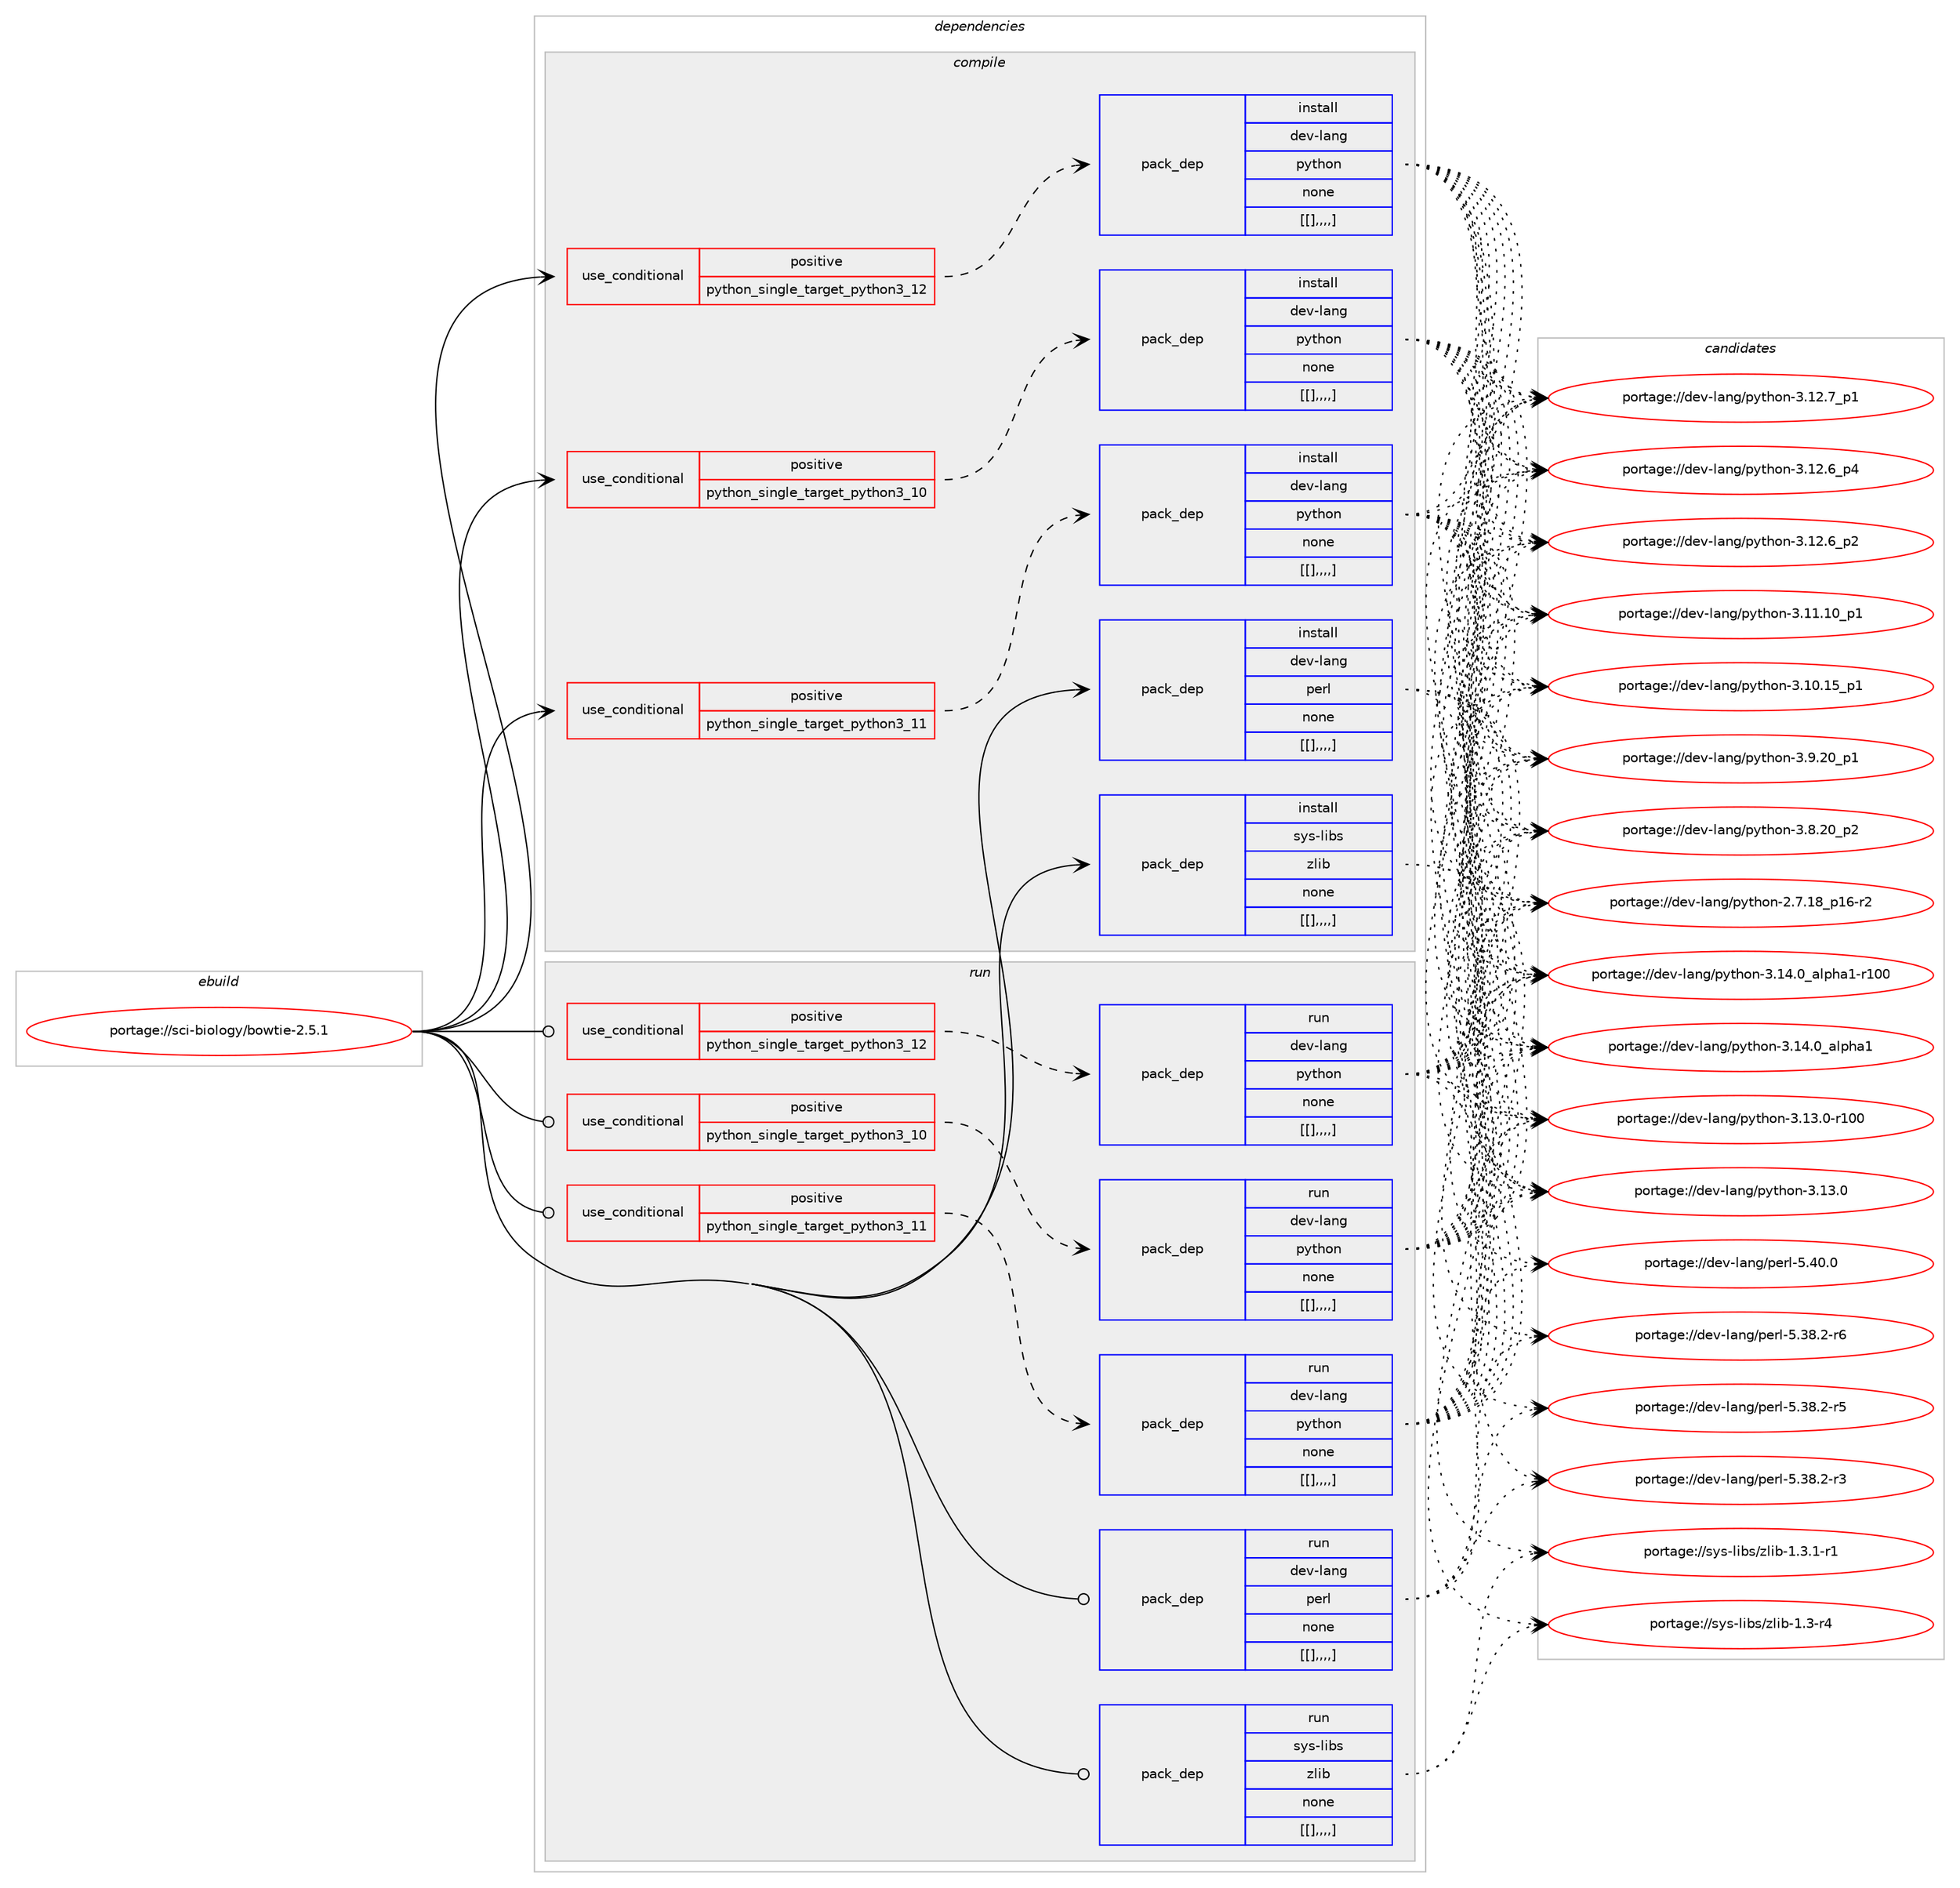 digraph prolog {

# *************
# Graph options
# *************

newrank=true;
concentrate=true;
compound=true;
graph [rankdir=LR,fontname=Helvetica,fontsize=10,ranksep=1.5];#, ranksep=2.5, nodesep=0.2];
edge  [arrowhead=vee];
node  [fontname=Helvetica,fontsize=10];

# **********
# The ebuild
# **********

subgraph cluster_leftcol {
color=gray;
label=<<i>ebuild</i>>;
id [label="portage://sci-biology/bowtie-2.5.1", color=red, width=4, href="../sci-biology/bowtie-2.5.1.svg"];
}

# ****************
# The dependencies
# ****************

subgraph cluster_midcol {
color=gray;
label=<<i>dependencies</i>>;
subgraph cluster_compile {
fillcolor="#eeeeee";
style=filled;
label=<<i>compile</i>>;
subgraph cond110262 {
dependency415481 [label=<<TABLE BORDER="0" CELLBORDER="1" CELLSPACING="0" CELLPADDING="4"><TR><TD ROWSPAN="3" CELLPADDING="10">use_conditional</TD></TR><TR><TD>positive</TD></TR><TR><TD>python_single_target_python3_10</TD></TR></TABLE>>, shape=none, color=red];
subgraph pack302120 {
dependency415489 [label=<<TABLE BORDER="0" CELLBORDER="1" CELLSPACING="0" CELLPADDING="4" WIDTH="220"><TR><TD ROWSPAN="6" CELLPADDING="30">pack_dep</TD></TR><TR><TD WIDTH="110">install</TD></TR><TR><TD>dev-lang</TD></TR><TR><TD>python</TD></TR><TR><TD>none</TD></TR><TR><TD>[[],,,,]</TD></TR></TABLE>>, shape=none, color=blue];
}
dependency415481:e -> dependency415489:w [weight=20,style="dashed",arrowhead="vee"];
}
id:e -> dependency415481:w [weight=20,style="solid",arrowhead="vee"];
subgraph cond110265 {
dependency415496 [label=<<TABLE BORDER="0" CELLBORDER="1" CELLSPACING="0" CELLPADDING="4"><TR><TD ROWSPAN="3" CELLPADDING="10">use_conditional</TD></TR><TR><TD>positive</TD></TR><TR><TD>python_single_target_python3_11</TD></TR></TABLE>>, shape=none, color=red];
subgraph pack302131 {
dependency415504 [label=<<TABLE BORDER="0" CELLBORDER="1" CELLSPACING="0" CELLPADDING="4" WIDTH="220"><TR><TD ROWSPAN="6" CELLPADDING="30">pack_dep</TD></TR><TR><TD WIDTH="110">install</TD></TR><TR><TD>dev-lang</TD></TR><TR><TD>python</TD></TR><TR><TD>none</TD></TR><TR><TD>[[],,,,]</TD></TR></TABLE>>, shape=none, color=blue];
}
dependency415496:e -> dependency415504:w [weight=20,style="dashed",arrowhead="vee"];
}
id:e -> dependency415496:w [weight=20,style="solid",arrowhead="vee"];
subgraph cond110268 {
dependency415510 [label=<<TABLE BORDER="0" CELLBORDER="1" CELLSPACING="0" CELLPADDING="4"><TR><TD ROWSPAN="3" CELLPADDING="10">use_conditional</TD></TR><TR><TD>positive</TD></TR><TR><TD>python_single_target_python3_12</TD></TR></TABLE>>, shape=none, color=red];
subgraph pack302144 {
dependency415515 [label=<<TABLE BORDER="0" CELLBORDER="1" CELLSPACING="0" CELLPADDING="4" WIDTH="220"><TR><TD ROWSPAN="6" CELLPADDING="30">pack_dep</TD></TR><TR><TD WIDTH="110">install</TD></TR><TR><TD>dev-lang</TD></TR><TR><TD>python</TD></TR><TR><TD>none</TD></TR><TR><TD>[[],,,,]</TD></TR></TABLE>>, shape=none, color=blue];
}
dependency415510:e -> dependency415515:w [weight=20,style="dashed",arrowhead="vee"];
}
id:e -> dependency415510:w [weight=20,style="solid",arrowhead="vee"];
subgraph pack302148 {
dependency415520 [label=<<TABLE BORDER="0" CELLBORDER="1" CELLSPACING="0" CELLPADDING="4" WIDTH="220"><TR><TD ROWSPAN="6" CELLPADDING="30">pack_dep</TD></TR><TR><TD WIDTH="110">install</TD></TR><TR><TD>dev-lang</TD></TR><TR><TD>perl</TD></TR><TR><TD>none</TD></TR><TR><TD>[[],,,,]</TD></TR></TABLE>>, shape=none, color=blue];
}
id:e -> dependency415520:w [weight=20,style="solid",arrowhead="vee"];
subgraph pack302153 {
dependency415528 [label=<<TABLE BORDER="0" CELLBORDER="1" CELLSPACING="0" CELLPADDING="4" WIDTH="220"><TR><TD ROWSPAN="6" CELLPADDING="30">pack_dep</TD></TR><TR><TD WIDTH="110">install</TD></TR><TR><TD>sys-libs</TD></TR><TR><TD>zlib</TD></TR><TR><TD>none</TD></TR><TR><TD>[[],,,,]</TD></TR></TABLE>>, shape=none, color=blue];
}
id:e -> dependency415528:w [weight=20,style="solid",arrowhead="vee"];
}
subgraph cluster_compileandrun {
fillcolor="#eeeeee";
style=filled;
label=<<i>compile and run</i>>;
}
subgraph cluster_run {
fillcolor="#eeeeee";
style=filled;
label=<<i>run</i>>;
subgraph cond110274 {
dependency415535 [label=<<TABLE BORDER="0" CELLBORDER="1" CELLSPACING="0" CELLPADDING="4"><TR><TD ROWSPAN="3" CELLPADDING="10">use_conditional</TD></TR><TR><TD>positive</TD></TR><TR><TD>python_single_target_python3_10</TD></TR></TABLE>>, shape=none, color=red];
subgraph pack302161 {
dependency415537 [label=<<TABLE BORDER="0" CELLBORDER="1" CELLSPACING="0" CELLPADDING="4" WIDTH="220"><TR><TD ROWSPAN="6" CELLPADDING="30">pack_dep</TD></TR><TR><TD WIDTH="110">run</TD></TR><TR><TD>dev-lang</TD></TR><TR><TD>python</TD></TR><TR><TD>none</TD></TR><TR><TD>[[],,,,]</TD></TR></TABLE>>, shape=none, color=blue];
}
dependency415535:e -> dependency415537:w [weight=20,style="dashed",arrowhead="vee"];
}
id:e -> dependency415535:w [weight=20,style="solid",arrowhead="odot"];
subgraph cond110276 {
dependency415542 [label=<<TABLE BORDER="0" CELLBORDER="1" CELLSPACING="0" CELLPADDING="4"><TR><TD ROWSPAN="3" CELLPADDING="10">use_conditional</TD></TR><TR><TD>positive</TD></TR><TR><TD>python_single_target_python3_11</TD></TR></TABLE>>, shape=none, color=red];
subgraph pack302165 {
dependency415544 [label=<<TABLE BORDER="0" CELLBORDER="1" CELLSPACING="0" CELLPADDING="4" WIDTH="220"><TR><TD ROWSPAN="6" CELLPADDING="30">pack_dep</TD></TR><TR><TD WIDTH="110">run</TD></TR><TR><TD>dev-lang</TD></TR><TR><TD>python</TD></TR><TR><TD>none</TD></TR><TR><TD>[[],,,,]</TD></TR></TABLE>>, shape=none, color=blue];
}
dependency415542:e -> dependency415544:w [weight=20,style="dashed",arrowhead="vee"];
}
id:e -> dependency415542:w [weight=20,style="solid",arrowhead="odot"];
subgraph cond110278 {
dependency415548 [label=<<TABLE BORDER="0" CELLBORDER="1" CELLSPACING="0" CELLPADDING="4"><TR><TD ROWSPAN="3" CELLPADDING="10">use_conditional</TD></TR><TR><TD>positive</TD></TR><TR><TD>python_single_target_python3_12</TD></TR></TABLE>>, shape=none, color=red];
subgraph pack302169 {
dependency415549 [label=<<TABLE BORDER="0" CELLBORDER="1" CELLSPACING="0" CELLPADDING="4" WIDTH="220"><TR><TD ROWSPAN="6" CELLPADDING="30">pack_dep</TD></TR><TR><TD WIDTH="110">run</TD></TR><TR><TD>dev-lang</TD></TR><TR><TD>python</TD></TR><TR><TD>none</TD></TR><TR><TD>[[],,,,]</TD></TR></TABLE>>, shape=none, color=blue];
}
dependency415548:e -> dependency415549:w [weight=20,style="dashed",arrowhead="vee"];
}
id:e -> dependency415548:w [weight=20,style="solid",arrowhead="odot"];
subgraph pack302171 {
dependency415552 [label=<<TABLE BORDER="0" CELLBORDER="1" CELLSPACING="0" CELLPADDING="4" WIDTH="220"><TR><TD ROWSPAN="6" CELLPADDING="30">pack_dep</TD></TR><TR><TD WIDTH="110">run</TD></TR><TR><TD>dev-lang</TD></TR><TR><TD>perl</TD></TR><TR><TD>none</TD></TR><TR><TD>[[],,,,]</TD></TR></TABLE>>, shape=none, color=blue];
}
id:e -> dependency415552:w [weight=20,style="solid",arrowhead="odot"];
subgraph pack302173 {
dependency415554 [label=<<TABLE BORDER="0" CELLBORDER="1" CELLSPACING="0" CELLPADDING="4" WIDTH="220"><TR><TD ROWSPAN="6" CELLPADDING="30">pack_dep</TD></TR><TR><TD WIDTH="110">run</TD></TR><TR><TD>sys-libs</TD></TR><TR><TD>zlib</TD></TR><TR><TD>none</TD></TR><TR><TD>[[],,,,]</TD></TR></TABLE>>, shape=none, color=blue];
}
id:e -> dependency415554:w [weight=20,style="solid",arrowhead="odot"];
}
}

# **************
# The candidates
# **************

subgraph cluster_choices {
rank=same;
color=gray;
label=<<i>candidates</i>>;

subgraph choice302037 {
color=black;
nodesep=1;
choice100101118451089711010347112121116104111110455146495246489597108112104974945114494848 [label="portage://dev-lang/python-3.14.0_alpha1-r100", color=red, width=4,href="../dev-lang/python-3.14.0_alpha1-r100.svg"];
choice1001011184510897110103471121211161041111104551464952464895971081121049749 [label="portage://dev-lang/python-3.14.0_alpha1", color=red, width=4,href="../dev-lang/python-3.14.0_alpha1.svg"];
choice1001011184510897110103471121211161041111104551464951464845114494848 [label="portage://dev-lang/python-3.13.0-r100", color=red, width=4,href="../dev-lang/python-3.13.0-r100.svg"];
choice10010111845108971101034711212111610411111045514649514648 [label="portage://dev-lang/python-3.13.0", color=red, width=4,href="../dev-lang/python-3.13.0.svg"];
choice100101118451089711010347112121116104111110455146495046559511249 [label="portage://dev-lang/python-3.12.7_p1", color=red, width=4,href="../dev-lang/python-3.12.7_p1.svg"];
choice100101118451089711010347112121116104111110455146495046549511252 [label="portage://dev-lang/python-3.12.6_p4", color=red, width=4,href="../dev-lang/python-3.12.6_p4.svg"];
choice100101118451089711010347112121116104111110455146495046549511250 [label="portage://dev-lang/python-3.12.6_p2", color=red, width=4,href="../dev-lang/python-3.12.6_p2.svg"];
choice10010111845108971101034711212111610411111045514649494649489511249 [label="portage://dev-lang/python-3.11.10_p1", color=red, width=4,href="../dev-lang/python-3.11.10_p1.svg"];
choice10010111845108971101034711212111610411111045514649484649539511249 [label="portage://dev-lang/python-3.10.15_p1", color=red, width=4,href="../dev-lang/python-3.10.15_p1.svg"];
choice100101118451089711010347112121116104111110455146574650489511249 [label="portage://dev-lang/python-3.9.20_p1", color=red, width=4,href="../dev-lang/python-3.9.20_p1.svg"];
choice100101118451089711010347112121116104111110455146564650489511250 [label="portage://dev-lang/python-3.8.20_p2", color=red, width=4,href="../dev-lang/python-3.8.20_p2.svg"];
choice100101118451089711010347112121116104111110455046554649569511249544511450 [label="portage://dev-lang/python-2.7.18_p16-r2", color=red, width=4,href="../dev-lang/python-2.7.18_p16-r2.svg"];
dependency415489:e -> choice100101118451089711010347112121116104111110455146495246489597108112104974945114494848:w [style=dotted,weight="100"];
dependency415489:e -> choice1001011184510897110103471121211161041111104551464952464895971081121049749:w [style=dotted,weight="100"];
dependency415489:e -> choice1001011184510897110103471121211161041111104551464951464845114494848:w [style=dotted,weight="100"];
dependency415489:e -> choice10010111845108971101034711212111610411111045514649514648:w [style=dotted,weight="100"];
dependency415489:e -> choice100101118451089711010347112121116104111110455146495046559511249:w [style=dotted,weight="100"];
dependency415489:e -> choice100101118451089711010347112121116104111110455146495046549511252:w [style=dotted,weight="100"];
dependency415489:e -> choice100101118451089711010347112121116104111110455146495046549511250:w [style=dotted,weight="100"];
dependency415489:e -> choice10010111845108971101034711212111610411111045514649494649489511249:w [style=dotted,weight="100"];
dependency415489:e -> choice10010111845108971101034711212111610411111045514649484649539511249:w [style=dotted,weight="100"];
dependency415489:e -> choice100101118451089711010347112121116104111110455146574650489511249:w [style=dotted,weight="100"];
dependency415489:e -> choice100101118451089711010347112121116104111110455146564650489511250:w [style=dotted,weight="100"];
dependency415489:e -> choice100101118451089711010347112121116104111110455046554649569511249544511450:w [style=dotted,weight="100"];
}
subgraph choice302056 {
color=black;
nodesep=1;
choice100101118451089711010347112121116104111110455146495246489597108112104974945114494848 [label="portage://dev-lang/python-3.14.0_alpha1-r100", color=red, width=4,href="../dev-lang/python-3.14.0_alpha1-r100.svg"];
choice1001011184510897110103471121211161041111104551464952464895971081121049749 [label="portage://dev-lang/python-3.14.0_alpha1", color=red, width=4,href="../dev-lang/python-3.14.0_alpha1.svg"];
choice1001011184510897110103471121211161041111104551464951464845114494848 [label="portage://dev-lang/python-3.13.0-r100", color=red, width=4,href="../dev-lang/python-3.13.0-r100.svg"];
choice10010111845108971101034711212111610411111045514649514648 [label="portage://dev-lang/python-3.13.0", color=red, width=4,href="../dev-lang/python-3.13.0.svg"];
choice100101118451089711010347112121116104111110455146495046559511249 [label="portage://dev-lang/python-3.12.7_p1", color=red, width=4,href="../dev-lang/python-3.12.7_p1.svg"];
choice100101118451089711010347112121116104111110455146495046549511252 [label="portage://dev-lang/python-3.12.6_p4", color=red, width=4,href="../dev-lang/python-3.12.6_p4.svg"];
choice100101118451089711010347112121116104111110455146495046549511250 [label="portage://dev-lang/python-3.12.6_p2", color=red, width=4,href="../dev-lang/python-3.12.6_p2.svg"];
choice10010111845108971101034711212111610411111045514649494649489511249 [label="portage://dev-lang/python-3.11.10_p1", color=red, width=4,href="../dev-lang/python-3.11.10_p1.svg"];
choice10010111845108971101034711212111610411111045514649484649539511249 [label="portage://dev-lang/python-3.10.15_p1", color=red, width=4,href="../dev-lang/python-3.10.15_p1.svg"];
choice100101118451089711010347112121116104111110455146574650489511249 [label="portage://dev-lang/python-3.9.20_p1", color=red, width=4,href="../dev-lang/python-3.9.20_p1.svg"];
choice100101118451089711010347112121116104111110455146564650489511250 [label="portage://dev-lang/python-3.8.20_p2", color=red, width=4,href="../dev-lang/python-3.8.20_p2.svg"];
choice100101118451089711010347112121116104111110455046554649569511249544511450 [label="portage://dev-lang/python-2.7.18_p16-r2", color=red, width=4,href="../dev-lang/python-2.7.18_p16-r2.svg"];
dependency415504:e -> choice100101118451089711010347112121116104111110455146495246489597108112104974945114494848:w [style=dotted,weight="100"];
dependency415504:e -> choice1001011184510897110103471121211161041111104551464952464895971081121049749:w [style=dotted,weight="100"];
dependency415504:e -> choice1001011184510897110103471121211161041111104551464951464845114494848:w [style=dotted,weight="100"];
dependency415504:e -> choice10010111845108971101034711212111610411111045514649514648:w [style=dotted,weight="100"];
dependency415504:e -> choice100101118451089711010347112121116104111110455146495046559511249:w [style=dotted,weight="100"];
dependency415504:e -> choice100101118451089711010347112121116104111110455146495046549511252:w [style=dotted,weight="100"];
dependency415504:e -> choice100101118451089711010347112121116104111110455146495046549511250:w [style=dotted,weight="100"];
dependency415504:e -> choice10010111845108971101034711212111610411111045514649494649489511249:w [style=dotted,weight="100"];
dependency415504:e -> choice10010111845108971101034711212111610411111045514649484649539511249:w [style=dotted,weight="100"];
dependency415504:e -> choice100101118451089711010347112121116104111110455146574650489511249:w [style=dotted,weight="100"];
dependency415504:e -> choice100101118451089711010347112121116104111110455146564650489511250:w [style=dotted,weight="100"];
dependency415504:e -> choice100101118451089711010347112121116104111110455046554649569511249544511450:w [style=dotted,weight="100"];
}
subgraph choice302067 {
color=black;
nodesep=1;
choice100101118451089711010347112121116104111110455146495246489597108112104974945114494848 [label="portage://dev-lang/python-3.14.0_alpha1-r100", color=red, width=4,href="../dev-lang/python-3.14.0_alpha1-r100.svg"];
choice1001011184510897110103471121211161041111104551464952464895971081121049749 [label="portage://dev-lang/python-3.14.0_alpha1", color=red, width=4,href="../dev-lang/python-3.14.0_alpha1.svg"];
choice1001011184510897110103471121211161041111104551464951464845114494848 [label="portage://dev-lang/python-3.13.0-r100", color=red, width=4,href="../dev-lang/python-3.13.0-r100.svg"];
choice10010111845108971101034711212111610411111045514649514648 [label="portage://dev-lang/python-3.13.0", color=red, width=4,href="../dev-lang/python-3.13.0.svg"];
choice100101118451089711010347112121116104111110455146495046559511249 [label="portage://dev-lang/python-3.12.7_p1", color=red, width=4,href="../dev-lang/python-3.12.7_p1.svg"];
choice100101118451089711010347112121116104111110455146495046549511252 [label="portage://dev-lang/python-3.12.6_p4", color=red, width=4,href="../dev-lang/python-3.12.6_p4.svg"];
choice100101118451089711010347112121116104111110455146495046549511250 [label="portage://dev-lang/python-3.12.6_p2", color=red, width=4,href="../dev-lang/python-3.12.6_p2.svg"];
choice10010111845108971101034711212111610411111045514649494649489511249 [label="portage://dev-lang/python-3.11.10_p1", color=red, width=4,href="../dev-lang/python-3.11.10_p1.svg"];
choice10010111845108971101034711212111610411111045514649484649539511249 [label="portage://dev-lang/python-3.10.15_p1", color=red, width=4,href="../dev-lang/python-3.10.15_p1.svg"];
choice100101118451089711010347112121116104111110455146574650489511249 [label="portage://dev-lang/python-3.9.20_p1", color=red, width=4,href="../dev-lang/python-3.9.20_p1.svg"];
choice100101118451089711010347112121116104111110455146564650489511250 [label="portage://dev-lang/python-3.8.20_p2", color=red, width=4,href="../dev-lang/python-3.8.20_p2.svg"];
choice100101118451089711010347112121116104111110455046554649569511249544511450 [label="portage://dev-lang/python-2.7.18_p16-r2", color=red, width=4,href="../dev-lang/python-2.7.18_p16-r2.svg"];
dependency415515:e -> choice100101118451089711010347112121116104111110455146495246489597108112104974945114494848:w [style=dotted,weight="100"];
dependency415515:e -> choice1001011184510897110103471121211161041111104551464952464895971081121049749:w [style=dotted,weight="100"];
dependency415515:e -> choice1001011184510897110103471121211161041111104551464951464845114494848:w [style=dotted,weight="100"];
dependency415515:e -> choice10010111845108971101034711212111610411111045514649514648:w [style=dotted,weight="100"];
dependency415515:e -> choice100101118451089711010347112121116104111110455146495046559511249:w [style=dotted,weight="100"];
dependency415515:e -> choice100101118451089711010347112121116104111110455146495046549511252:w [style=dotted,weight="100"];
dependency415515:e -> choice100101118451089711010347112121116104111110455146495046549511250:w [style=dotted,weight="100"];
dependency415515:e -> choice10010111845108971101034711212111610411111045514649494649489511249:w [style=dotted,weight="100"];
dependency415515:e -> choice10010111845108971101034711212111610411111045514649484649539511249:w [style=dotted,weight="100"];
dependency415515:e -> choice100101118451089711010347112121116104111110455146574650489511249:w [style=dotted,weight="100"];
dependency415515:e -> choice100101118451089711010347112121116104111110455146564650489511250:w [style=dotted,weight="100"];
dependency415515:e -> choice100101118451089711010347112121116104111110455046554649569511249544511450:w [style=dotted,weight="100"];
}
subgraph choice302074 {
color=black;
nodesep=1;
choice10010111845108971101034711210111410845534652484648 [label="portage://dev-lang/perl-5.40.0", color=red, width=4,href="../dev-lang/perl-5.40.0.svg"];
choice100101118451089711010347112101114108455346515646504511454 [label="portage://dev-lang/perl-5.38.2-r6", color=red, width=4,href="../dev-lang/perl-5.38.2-r6.svg"];
choice100101118451089711010347112101114108455346515646504511453 [label="portage://dev-lang/perl-5.38.2-r5", color=red, width=4,href="../dev-lang/perl-5.38.2-r5.svg"];
choice100101118451089711010347112101114108455346515646504511451 [label="portage://dev-lang/perl-5.38.2-r3", color=red, width=4,href="../dev-lang/perl-5.38.2-r3.svg"];
dependency415520:e -> choice10010111845108971101034711210111410845534652484648:w [style=dotted,weight="100"];
dependency415520:e -> choice100101118451089711010347112101114108455346515646504511454:w [style=dotted,weight="100"];
dependency415520:e -> choice100101118451089711010347112101114108455346515646504511453:w [style=dotted,weight="100"];
dependency415520:e -> choice100101118451089711010347112101114108455346515646504511451:w [style=dotted,weight="100"];
}
subgraph choice302078 {
color=black;
nodesep=1;
choice115121115451081059811547122108105984549465146494511449 [label="portage://sys-libs/zlib-1.3.1-r1", color=red, width=4,href="../sys-libs/zlib-1.3.1-r1.svg"];
choice11512111545108105981154712210810598454946514511452 [label="portage://sys-libs/zlib-1.3-r4", color=red, width=4,href="../sys-libs/zlib-1.3-r4.svg"];
dependency415528:e -> choice115121115451081059811547122108105984549465146494511449:w [style=dotted,weight="100"];
dependency415528:e -> choice11512111545108105981154712210810598454946514511452:w [style=dotted,weight="100"];
}
subgraph choice302082 {
color=black;
nodesep=1;
choice100101118451089711010347112121116104111110455146495246489597108112104974945114494848 [label="portage://dev-lang/python-3.14.0_alpha1-r100", color=red, width=4,href="../dev-lang/python-3.14.0_alpha1-r100.svg"];
choice1001011184510897110103471121211161041111104551464952464895971081121049749 [label="portage://dev-lang/python-3.14.0_alpha1", color=red, width=4,href="../dev-lang/python-3.14.0_alpha1.svg"];
choice1001011184510897110103471121211161041111104551464951464845114494848 [label="portage://dev-lang/python-3.13.0-r100", color=red, width=4,href="../dev-lang/python-3.13.0-r100.svg"];
choice10010111845108971101034711212111610411111045514649514648 [label="portage://dev-lang/python-3.13.0", color=red, width=4,href="../dev-lang/python-3.13.0.svg"];
choice100101118451089711010347112121116104111110455146495046559511249 [label="portage://dev-lang/python-3.12.7_p1", color=red, width=4,href="../dev-lang/python-3.12.7_p1.svg"];
choice100101118451089711010347112121116104111110455146495046549511252 [label="portage://dev-lang/python-3.12.6_p4", color=red, width=4,href="../dev-lang/python-3.12.6_p4.svg"];
choice100101118451089711010347112121116104111110455146495046549511250 [label="portage://dev-lang/python-3.12.6_p2", color=red, width=4,href="../dev-lang/python-3.12.6_p2.svg"];
choice10010111845108971101034711212111610411111045514649494649489511249 [label="portage://dev-lang/python-3.11.10_p1", color=red, width=4,href="../dev-lang/python-3.11.10_p1.svg"];
choice10010111845108971101034711212111610411111045514649484649539511249 [label="portage://dev-lang/python-3.10.15_p1", color=red, width=4,href="../dev-lang/python-3.10.15_p1.svg"];
choice100101118451089711010347112121116104111110455146574650489511249 [label="portage://dev-lang/python-3.9.20_p1", color=red, width=4,href="../dev-lang/python-3.9.20_p1.svg"];
choice100101118451089711010347112121116104111110455146564650489511250 [label="portage://dev-lang/python-3.8.20_p2", color=red, width=4,href="../dev-lang/python-3.8.20_p2.svg"];
choice100101118451089711010347112121116104111110455046554649569511249544511450 [label="portage://dev-lang/python-2.7.18_p16-r2", color=red, width=4,href="../dev-lang/python-2.7.18_p16-r2.svg"];
dependency415537:e -> choice100101118451089711010347112121116104111110455146495246489597108112104974945114494848:w [style=dotted,weight="100"];
dependency415537:e -> choice1001011184510897110103471121211161041111104551464952464895971081121049749:w [style=dotted,weight="100"];
dependency415537:e -> choice1001011184510897110103471121211161041111104551464951464845114494848:w [style=dotted,weight="100"];
dependency415537:e -> choice10010111845108971101034711212111610411111045514649514648:w [style=dotted,weight="100"];
dependency415537:e -> choice100101118451089711010347112121116104111110455146495046559511249:w [style=dotted,weight="100"];
dependency415537:e -> choice100101118451089711010347112121116104111110455146495046549511252:w [style=dotted,weight="100"];
dependency415537:e -> choice100101118451089711010347112121116104111110455146495046549511250:w [style=dotted,weight="100"];
dependency415537:e -> choice10010111845108971101034711212111610411111045514649494649489511249:w [style=dotted,weight="100"];
dependency415537:e -> choice10010111845108971101034711212111610411111045514649484649539511249:w [style=dotted,weight="100"];
dependency415537:e -> choice100101118451089711010347112121116104111110455146574650489511249:w [style=dotted,weight="100"];
dependency415537:e -> choice100101118451089711010347112121116104111110455146564650489511250:w [style=dotted,weight="100"];
dependency415537:e -> choice100101118451089711010347112121116104111110455046554649569511249544511450:w [style=dotted,weight="100"];
}
subgraph choice302096 {
color=black;
nodesep=1;
choice100101118451089711010347112121116104111110455146495246489597108112104974945114494848 [label="portage://dev-lang/python-3.14.0_alpha1-r100", color=red, width=4,href="../dev-lang/python-3.14.0_alpha1-r100.svg"];
choice1001011184510897110103471121211161041111104551464952464895971081121049749 [label="portage://dev-lang/python-3.14.0_alpha1", color=red, width=4,href="../dev-lang/python-3.14.0_alpha1.svg"];
choice1001011184510897110103471121211161041111104551464951464845114494848 [label="portage://dev-lang/python-3.13.0-r100", color=red, width=4,href="../dev-lang/python-3.13.0-r100.svg"];
choice10010111845108971101034711212111610411111045514649514648 [label="portage://dev-lang/python-3.13.0", color=red, width=4,href="../dev-lang/python-3.13.0.svg"];
choice100101118451089711010347112121116104111110455146495046559511249 [label="portage://dev-lang/python-3.12.7_p1", color=red, width=4,href="../dev-lang/python-3.12.7_p1.svg"];
choice100101118451089711010347112121116104111110455146495046549511252 [label="portage://dev-lang/python-3.12.6_p4", color=red, width=4,href="../dev-lang/python-3.12.6_p4.svg"];
choice100101118451089711010347112121116104111110455146495046549511250 [label="portage://dev-lang/python-3.12.6_p2", color=red, width=4,href="../dev-lang/python-3.12.6_p2.svg"];
choice10010111845108971101034711212111610411111045514649494649489511249 [label="portage://dev-lang/python-3.11.10_p1", color=red, width=4,href="../dev-lang/python-3.11.10_p1.svg"];
choice10010111845108971101034711212111610411111045514649484649539511249 [label="portage://dev-lang/python-3.10.15_p1", color=red, width=4,href="../dev-lang/python-3.10.15_p1.svg"];
choice100101118451089711010347112121116104111110455146574650489511249 [label="portage://dev-lang/python-3.9.20_p1", color=red, width=4,href="../dev-lang/python-3.9.20_p1.svg"];
choice100101118451089711010347112121116104111110455146564650489511250 [label="portage://dev-lang/python-3.8.20_p2", color=red, width=4,href="../dev-lang/python-3.8.20_p2.svg"];
choice100101118451089711010347112121116104111110455046554649569511249544511450 [label="portage://dev-lang/python-2.7.18_p16-r2", color=red, width=4,href="../dev-lang/python-2.7.18_p16-r2.svg"];
dependency415544:e -> choice100101118451089711010347112121116104111110455146495246489597108112104974945114494848:w [style=dotted,weight="100"];
dependency415544:e -> choice1001011184510897110103471121211161041111104551464952464895971081121049749:w [style=dotted,weight="100"];
dependency415544:e -> choice1001011184510897110103471121211161041111104551464951464845114494848:w [style=dotted,weight="100"];
dependency415544:e -> choice10010111845108971101034711212111610411111045514649514648:w [style=dotted,weight="100"];
dependency415544:e -> choice100101118451089711010347112121116104111110455146495046559511249:w [style=dotted,weight="100"];
dependency415544:e -> choice100101118451089711010347112121116104111110455146495046549511252:w [style=dotted,weight="100"];
dependency415544:e -> choice100101118451089711010347112121116104111110455146495046549511250:w [style=dotted,weight="100"];
dependency415544:e -> choice10010111845108971101034711212111610411111045514649494649489511249:w [style=dotted,weight="100"];
dependency415544:e -> choice10010111845108971101034711212111610411111045514649484649539511249:w [style=dotted,weight="100"];
dependency415544:e -> choice100101118451089711010347112121116104111110455146574650489511249:w [style=dotted,weight="100"];
dependency415544:e -> choice100101118451089711010347112121116104111110455146564650489511250:w [style=dotted,weight="100"];
dependency415544:e -> choice100101118451089711010347112121116104111110455046554649569511249544511450:w [style=dotted,weight="100"];
}
subgraph choice302110 {
color=black;
nodesep=1;
choice100101118451089711010347112121116104111110455146495246489597108112104974945114494848 [label="portage://dev-lang/python-3.14.0_alpha1-r100", color=red, width=4,href="../dev-lang/python-3.14.0_alpha1-r100.svg"];
choice1001011184510897110103471121211161041111104551464952464895971081121049749 [label="portage://dev-lang/python-3.14.0_alpha1", color=red, width=4,href="../dev-lang/python-3.14.0_alpha1.svg"];
choice1001011184510897110103471121211161041111104551464951464845114494848 [label="portage://dev-lang/python-3.13.0-r100", color=red, width=4,href="../dev-lang/python-3.13.0-r100.svg"];
choice10010111845108971101034711212111610411111045514649514648 [label="portage://dev-lang/python-3.13.0", color=red, width=4,href="../dev-lang/python-3.13.0.svg"];
choice100101118451089711010347112121116104111110455146495046559511249 [label="portage://dev-lang/python-3.12.7_p1", color=red, width=4,href="../dev-lang/python-3.12.7_p1.svg"];
choice100101118451089711010347112121116104111110455146495046549511252 [label="portage://dev-lang/python-3.12.6_p4", color=red, width=4,href="../dev-lang/python-3.12.6_p4.svg"];
choice100101118451089711010347112121116104111110455146495046549511250 [label="portage://dev-lang/python-3.12.6_p2", color=red, width=4,href="../dev-lang/python-3.12.6_p2.svg"];
choice10010111845108971101034711212111610411111045514649494649489511249 [label="portage://dev-lang/python-3.11.10_p1", color=red, width=4,href="../dev-lang/python-3.11.10_p1.svg"];
choice10010111845108971101034711212111610411111045514649484649539511249 [label="portage://dev-lang/python-3.10.15_p1", color=red, width=4,href="../dev-lang/python-3.10.15_p1.svg"];
choice100101118451089711010347112121116104111110455146574650489511249 [label="portage://dev-lang/python-3.9.20_p1", color=red, width=4,href="../dev-lang/python-3.9.20_p1.svg"];
choice100101118451089711010347112121116104111110455146564650489511250 [label="portage://dev-lang/python-3.8.20_p2", color=red, width=4,href="../dev-lang/python-3.8.20_p2.svg"];
choice100101118451089711010347112121116104111110455046554649569511249544511450 [label="portage://dev-lang/python-2.7.18_p16-r2", color=red, width=4,href="../dev-lang/python-2.7.18_p16-r2.svg"];
dependency415549:e -> choice100101118451089711010347112121116104111110455146495246489597108112104974945114494848:w [style=dotted,weight="100"];
dependency415549:e -> choice1001011184510897110103471121211161041111104551464952464895971081121049749:w [style=dotted,weight="100"];
dependency415549:e -> choice1001011184510897110103471121211161041111104551464951464845114494848:w [style=dotted,weight="100"];
dependency415549:e -> choice10010111845108971101034711212111610411111045514649514648:w [style=dotted,weight="100"];
dependency415549:e -> choice100101118451089711010347112121116104111110455146495046559511249:w [style=dotted,weight="100"];
dependency415549:e -> choice100101118451089711010347112121116104111110455146495046549511252:w [style=dotted,weight="100"];
dependency415549:e -> choice100101118451089711010347112121116104111110455146495046549511250:w [style=dotted,weight="100"];
dependency415549:e -> choice10010111845108971101034711212111610411111045514649494649489511249:w [style=dotted,weight="100"];
dependency415549:e -> choice10010111845108971101034711212111610411111045514649484649539511249:w [style=dotted,weight="100"];
dependency415549:e -> choice100101118451089711010347112121116104111110455146574650489511249:w [style=dotted,weight="100"];
dependency415549:e -> choice100101118451089711010347112121116104111110455146564650489511250:w [style=dotted,weight="100"];
dependency415549:e -> choice100101118451089711010347112121116104111110455046554649569511249544511450:w [style=dotted,weight="100"];
}
subgraph choice302117 {
color=black;
nodesep=1;
choice10010111845108971101034711210111410845534652484648 [label="portage://dev-lang/perl-5.40.0", color=red, width=4,href="../dev-lang/perl-5.40.0.svg"];
choice100101118451089711010347112101114108455346515646504511454 [label="portage://dev-lang/perl-5.38.2-r6", color=red, width=4,href="../dev-lang/perl-5.38.2-r6.svg"];
choice100101118451089711010347112101114108455346515646504511453 [label="portage://dev-lang/perl-5.38.2-r5", color=red, width=4,href="../dev-lang/perl-5.38.2-r5.svg"];
choice100101118451089711010347112101114108455346515646504511451 [label="portage://dev-lang/perl-5.38.2-r3", color=red, width=4,href="../dev-lang/perl-5.38.2-r3.svg"];
dependency415552:e -> choice10010111845108971101034711210111410845534652484648:w [style=dotted,weight="100"];
dependency415552:e -> choice100101118451089711010347112101114108455346515646504511454:w [style=dotted,weight="100"];
dependency415552:e -> choice100101118451089711010347112101114108455346515646504511453:w [style=dotted,weight="100"];
dependency415552:e -> choice100101118451089711010347112101114108455346515646504511451:w [style=dotted,weight="100"];
}
subgraph choice302119 {
color=black;
nodesep=1;
choice115121115451081059811547122108105984549465146494511449 [label="portage://sys-libs/zlib-1.3.1-r1", color=red, width=4,href="../sys-libs/zlib-1.3.1-r1.svg"];
choice11512111545108105981154712210810598454946514511452 [label="portage://sys-libs/zlib-1.3-r4", color=red, width=4,href="../sys-libs/zlib-1.3-r4.svg"];
dependency415554:e -> choice115121115451081059811547122108105984549465146494511449:w [style=dotted,weight="100"];
dependency415554:e -> choice11512111545108105981154712210810598454946514511452:w [style=dotted,weight="100"];
}
}

}

